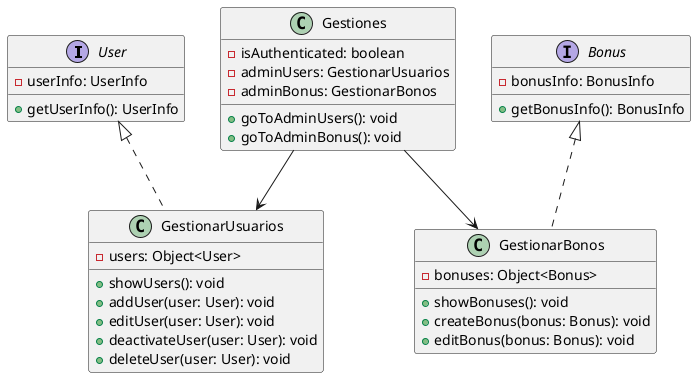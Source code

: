@startuml Diagrama objetos gestionar admin

interface User {
  - userInfo: UserInfo

  + getUserInfo(): UserInfo
}

interface Bonus {
  - bonusInfo: BonusInfo

  + getBonusInfo(): BonusInfo
}

class Gestiones {
  - isAuthenticated: boolean
  - adminUsers: GestionarUsuarios
  - adminBonus: GestionarBonos
  
  + goToAdminUsers(): void
  + goToAdminBonus(): void
}

class GestionarUsuarios implements User {
  - users: Object<User>
  
  + showUsers(): void
  + addUser(user: User): void
  + editUser(user: User): void
  + deactivateUser(user: User): void
  + deleteUser(user: User): void
}

class GestionarBonos implements Bonus {
  - bonuses: Object<Bonus>
  
  + showBonuses(): void
  + createBonus(bonus: Bonus): void
  + editBonus(bonus: Bonus): void
}

Gestiones --> GestionarUsuarios
Gestiones --> GestionarBonos

@enduml
